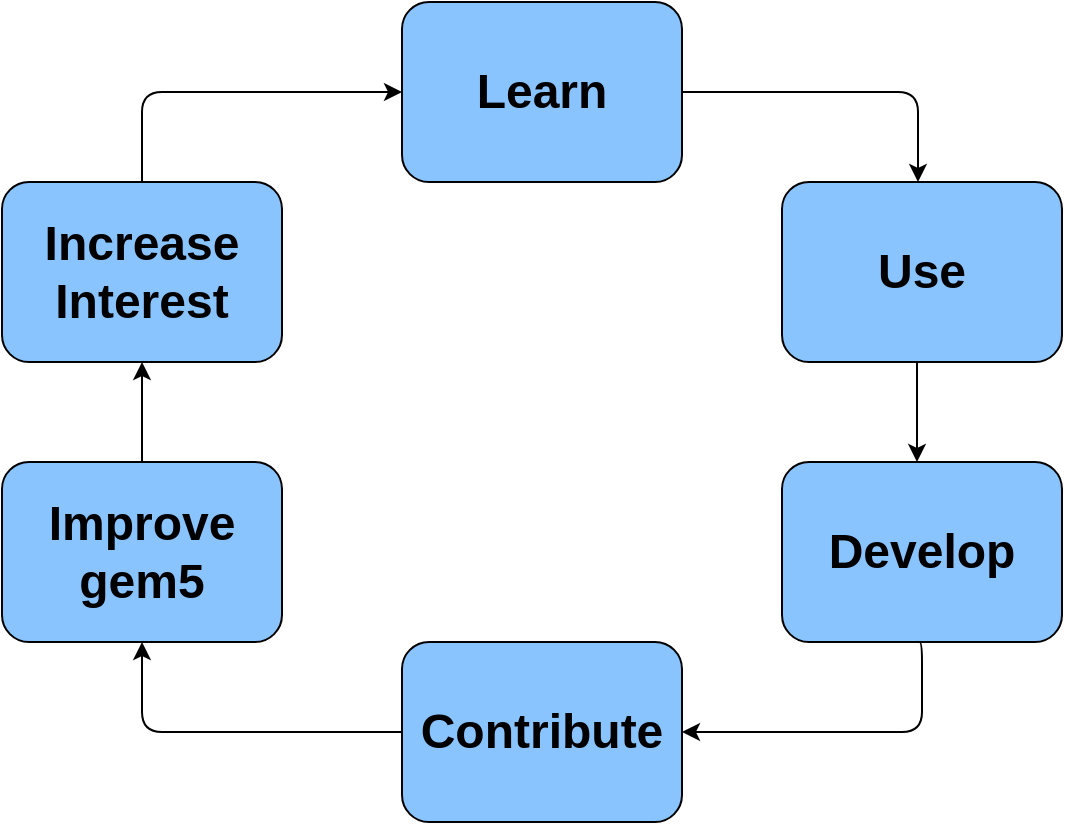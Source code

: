 <mxfile>
    <diagram id="UHFv5e_zRUhpmqCW69_A" name="Page-1">
        <mxGraphModel dx="717" dy="376" grid="1" gridSize="10" guides="1" tooltips="1" connect="1" arrows="1" fold="1" page="1" pageScale="1" pageWidth="850" pageHeight="1100" math="0" shadow="0">
            <root>
                <mxCell id="0"/>
                <mxCell id="1" parent="0"/>
                <mxCell id="13" style="edgeStyle=elbowEdgeStyle;html=1;exitX=1;exitY=0.5;exitDx=0;exitDy=0;entryX=0.5;entryY=0;entryDx=0;entryDy=0;fontFamily=Helvetica;" edge="1" parent="1" source="2">
                    <mxGeometry relative="1" as="geometry">
                        <Array as="points">
                            <mxPoint x="568" y="130"/>
                        </Array>
                        <mxPoint x="567.5" y="160" as="targetPoint"/>
                    </mxGeometry>
                </mxCell>
                <mxCell id="2" value="&lt;h1&gt;Learn&lt;/h1&gt;" style="rounded=1;whiteSpace=wrap;html=1;fillColor=#8AC4FF;" vertex="1" parent="1">
                    <mxGeometry x="310" y="70" width="140" height="90" as="geometry"/>
                </mxCell>
                <mxCell id="14" style="edgeStyle=elbowEdgeStyle;html=1;exitX=0.5;exitY=1;exitDx=0;exitDy=0;entryX=0.5;entryY=0;entryDx=0;entryDy=0;fontFamily=Helvetica;" edge="1" parent="1">
                    <mxGeometry relative="1" as="geometry">
                        <mxPoint x="567.5" y="300" as="targetPoint"/>
                        <mxPoint x="567.5" y="250" as="sourcePoint"/>
                    </mxGeometry>
                </mxCell>
                <mxCell id="16" style="html=1;exitX=0;exitY=0.5;exitDx=0;exitDy=0;entryX=0.5;entryY=1;entryDx=0;entryDy=0;fontFamily=Helvetica;edgeStyle=elbowEdgeStyle;" edge="1" parent="1" source="5" target="6">
                    <mxGeometry relative="1" as="geometry">
                        <Array as="points">
                            <mxPoint x="180" y="420"/>
                        </Array>
                    </mxGeometry>
                </mxCell>
                <mxCell id="5" value="&lt;h1&gt;Contribute&lt;/h1&gt;" style="rounded=1;whiteSpace=wrap;html=1;fillColor=#8AC4FF;" vertex="1" parent="1">
                    <mxGeometry x="310" y="390" width="140" height="90" as="geometry"/>
                </mxCell>
                <mxCell id="17" style="edgeStyle=none;html=1;exitX=0.5;exitY=0;exitDx=0;exitDy=0;entryX=0.5;entryY=1;entryDx=0;entryDy=0;fontFamily=Helvetica;" edge="1" parent="1" source="6" target="7">
                    <mxGeometry relative="1" as="geometry"/>
                </mxCell>
                <mxCell id="6" value="&lt;h1&gt;Improve gem5&lt;/h1&gt;" style="rounded=1;whiteSpace=wrap;html=1;fillColor=#8AC4FF;" vertex="1" parent="1">
                    <mxGeometry x="110" y="300" width="140" height="90" as="geometry"/>
                </mxCell>
                <mxCell id="12" style="edgeStyle=elbowEdgeStyle;html=1;exitX=0.5;exitY=0;exitDx=0;exitDy=0;fontFamily=Helvetica;" edge="1" parent="1" source="7" target="2">
                    <mxGeometry relative="1" as="geometry">
                        <Array as="points">
                            <mxPoint x="180" y="115"/>
                        </Array>
                    </mxGeometry>
                </mxCell>
                <mxCell id="7" value="&lt;h1&gt;Increase Interest&lt;/h1&gt;" style="rounded=1;whiteSpace=wrap;html=1;fillColor=#8AC4FF;" vertex="1" parent="1">
                    <mxGeometry x="110" y="160" width="140" height="90" as="geometry"/>
                </mxCell>
                <mxCell id="15" style="edgeStyle=elbowEdgeStyle;html=1;exitX=0.5;exitY=1;exitDx=0;exitDy=0;fontFamily=Helvetica;entryX=1;entryY=0.5;entryDx=0;entryDy=0;" edge="1" parent="1" target="5">
                    <mxGeometry relative="1" as="geometry">
                        <Array as="points">
                            <mxPoint x="570" y="420"/>
                        </Array>
                        <mxPoint x="567.5" y="390" as="sourcePoint"/>
                    </mxGeometry>
                </mxCell>
                <mxCell id="18" value="&lt;h1&gt;Use&lt;/h1&gt;" style="rounded=1;whiteSpace=wrap;html=1;fillColor=#8AC4FF;" vertex="1" parent="1">
                    <mxGeometry x="500" y="160" width="140" height="90" as="geometry"/>
                </mxCell>
                <mxCell id="19" value="&lt;h1&gt;Develop&lt;/h1&gt;" style="rounded=1;whiteSpace=wrap;html=1;fillColor=#8AC4FF;" vertex="1" parent="1">
                    <mxGeometry x="500" y="300" width="140" height="90" as="geometry"/>
                </mxCell>
            </root>
        </mxGraphModel>
    </diagram>
</mxfile>
